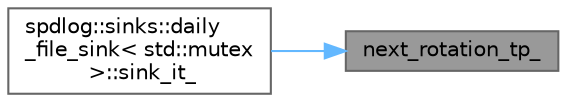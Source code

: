digraph "next_rotation_tp_"
{
 // LATEX_PDF_SIZE
  bgcolor="transparent";
  edge [fontname=Helvetica,fontsize=10,labelfontname=Helvetica,labelfontsize=10];
  node [fontname=Helvetica,fontsize=10,shape=box,height=0.2,width=0.4];
  rankdir="RL";
  Node1 [id="Node000001",label="next_rotation_tp_",height=0.2,width=0.4,color="gray40", fillcolor="grey60", style="filled", fontcolor="black",tooltip=" "];
  Node1 -> Node2 [id="edge1_Node000001_Node000002",dir="back",color="steelblue1",style="solid",tooltip=" "];
  Node2 [id="Node000002",label="spdlog::sinks::daily\l_file_sink\< std::mutex\l \>::sink_it_",height=0.2,width=0.4,color="grey40", fillcolor="white", style="filled",URL="$classspdlog_1_1sinks_1_1daily__file__sink.html#a218d132667a573552a90e2bfc260c982",tooltip=" "];
}
